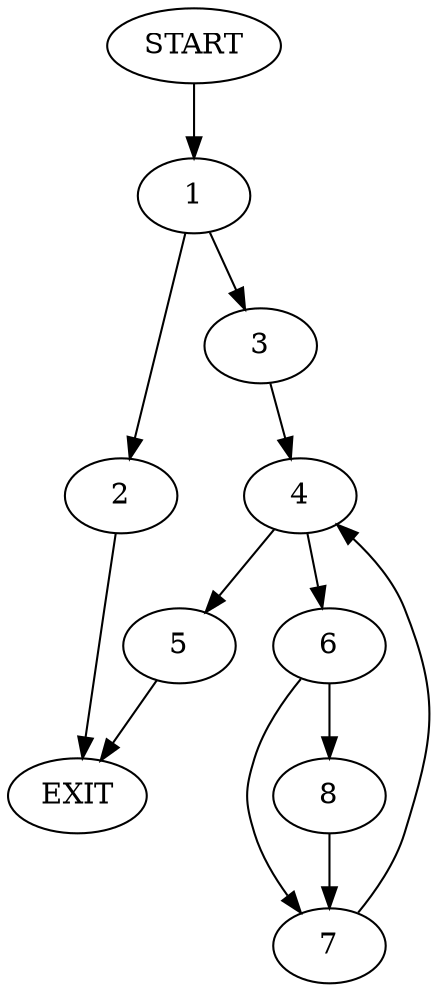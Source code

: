 digraph {
0 [label="START"]
9 [label="EXIT"]
0 -> 1
1 -> 2
1 -> 3
2 -> 9
3 -> 4
4 -> 5
4 -> 6
5 -> 9
6 -> 7
6 -> 8
8 -> 7
7 -> 4
}
